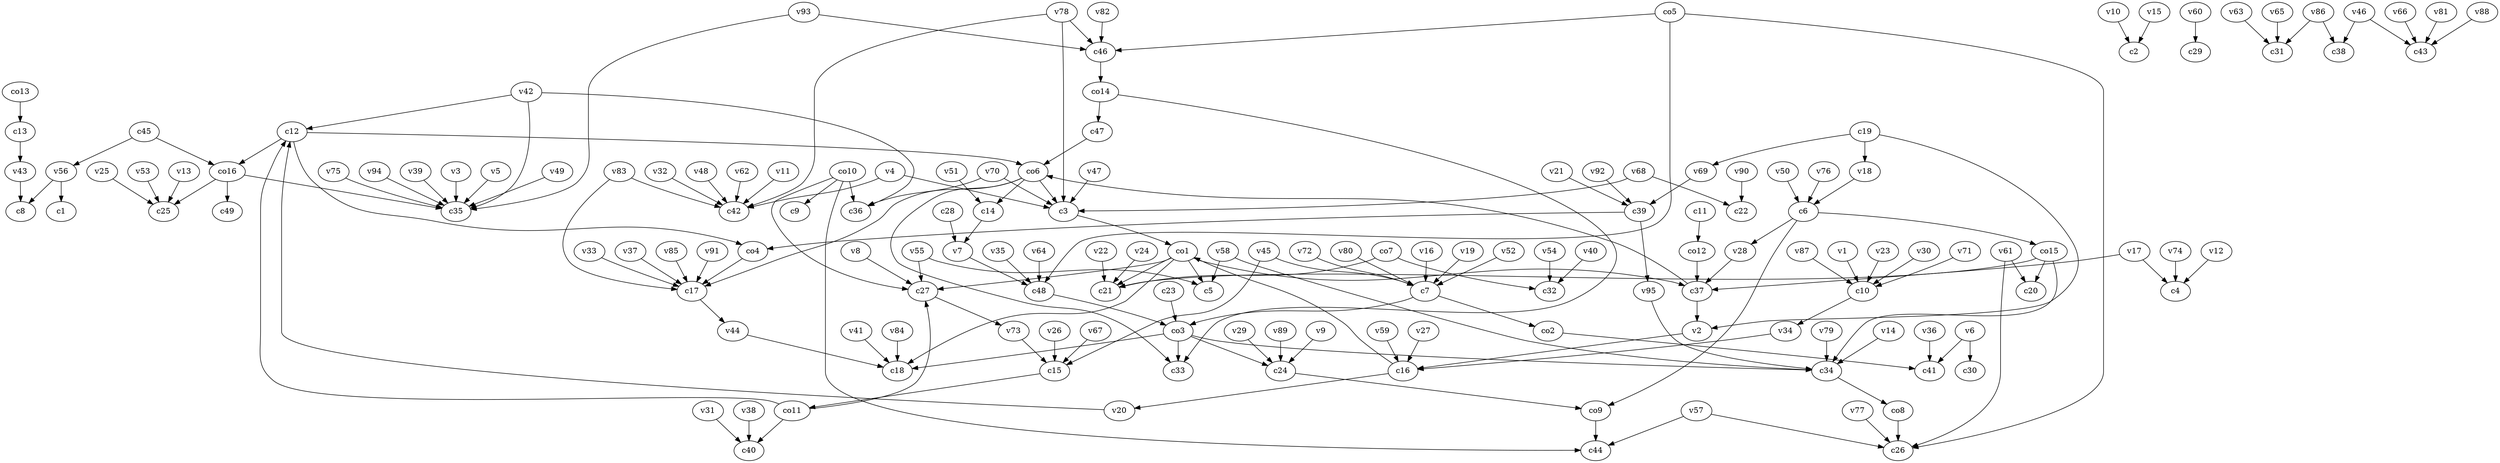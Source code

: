 strict digraph  {
c1;
c2;
c3;
c4;
c5;
c6;
c7;
c8;
c9;
c10;
c11;
c12;
c13;
c14;
c15;
c16;
c17;
c18;
c19;
c20;
c21;
c22;
c23;
c24;
c25;
c26;
c27;
c28;
c29;
c30;
c31;
c32;
c33;
c34;
c35;
c36;
c37;
c38;
c39;
c40;
c41;
c42;
c43;
c44;
c45;
c46;
c47;
c48;
c49;
v1;
v2;
v3;
v4;
v5;
v6;
v7;
v8;
v9;
v10;
v11;
v12;
v13;
v14;
v15;
v16;
v17;
v18;
v19;
v20;
v21;
v22;
v23;
v24;
v25;
v26;
v27;
v28;
v29;
v30;
v31;
v32;
v33;
v34;
v35;
v36;
v37;
v38;
v39;
v40;
v41;
v42;
v43;
v44;
v45;
v46;
v47;
v48;
v49;
v50;
v51;
v52;
v53;
v54;
v55;
v56;
v57;
v58;
v59;
v60;
v61;
v62;
v63;
v64;
v65;
v66;
v67;
v68;
v69;
v70;
v71;
v72;
v73;
v74;
v75;
v76;
v77;
v78;
v79;
v80;
v81;
v82;
v83;
v84;
v85;
v86;
v87;
v88;
v89;
v90;
v91;
v92;
v93;
v94;
v95;
co1;
co2;
co3;
co4;
co5;
co6;
co7;
co8;
co9;
co10;
co11;
co12;
co13;
co14;
co15;
co16;
c3 -> co1  [weight=1];
c6 -> v28  [weight=1];
c6 -> co9  [weight=1];
c6 -> co15  [weight=1];
c7 -> co2  [weight=1];
c7 -> co3  [weight=1];
c10 -> v34  [weight=1];
c11 -> co12  [weight=1];
c12 -> co4  [weight=1];
c12 -> co6  [weight=1];
c12 -> co16  [weight=1];
c13 -> v43  [weight=1];
c14 -> v7  [weight=1];
c15 -> co11  [weight=1];
c16 -> v20  [weight=1];
c16 -> co1  [weight=1];
c17 -> v44  [weight=1];
c19 -> v2  [weight=1];
c19 -> v18  [weight=1];
c19 -> v69  [weight=1];
c23 -> co3  [weight=1];
c24 -> co9  [weight=1];
c27 -> v73  [weight=1];
c28 -> v7  [weight=1];
c34 -> co8  [weight=1];
c37 -> co6  [weight=1];
c37 -> v2  [weight=1];
c39 -> co4  [weight=1];
c39 -> v95  [weight=1];
c45 -> v56  [weight=1];
c45 -> co16  [weight=1];
c46 -> co14  [weight=1];
c47 -> co6  [weight=1];
c48 -> co3  [weight=1];
v1 -> c10  [weight=1];
v2 -> c16  [weight=1];
v3 -> c35  [weight=1];
v4 -> c3  [weight=1];
v4 -> c42  [weight=1];
v5 -> c35  [weight=1];
v6 -> c41  [weight=1];
v6 -> c30  [weight=1];
v7 -> c48  [weight=1];
v8 -> c27  [weight=1];
v9 -> c24  [weight=1];
v10 -> c2  [weight=1];
v11 -> c42  [weight=1];
v12 -> c4  [weight=1];
v13 -> c25  [weight=1];
v14 -> c34  [weight=1];
v15 -> c2  [weight=1];
v16 -> c7  [weight=1];
v17 -> c37  [weight=1];
v17 -> c4  [weight=1];
v18 -> c6  [weight=1];
v19 -> c7  [weight=1];
v20 -> c12  [weight=1];
v21 -> c39  [weight=1];
v22 -> c21  [weight=1];
v23 -> c10  [weight=1];
v24 -> c21  [weight=1];
v25 -> c25  [weight=1];
v26 -> c15  [weight=1];
v27 -> c16  [weight=1];
v28 -> c37  [weight=1];
v29 -> c24  [weight=1];
v30 -> c10  [weight=1];
v31 -> c40  [weight=1];
v32 -> c42  [weight=1];
v33 -> c17  [weight=1];
v34 -> c16  [weight=1];
v35 -> c48  [weight=1];
v36 -> c41  [weight=1];
v37 -> c17  [weight=1];
v38 -> c40  [weight=1];
v39 -> c35  [weight=1];
v40 -> c32  [weight=1];
v41 -> c18  [weight=1];
v42 -> c35  [weight=1];
v42 -> c12  [weight=1];
v42 -> c36  [weight=1];
v43 -> c8  [weight=1];
v44 -> c18  [weight=1];
v45 -> c7  [weight=1];
v45 -> c15  [weight=1];
v46 -> c38  [weight=1];
v46 -> c43  [weight=1];
v47 -> c3  [weight=1];
v48 -> c42  [weight=1];
v49 -> c35  [weight=1];
v50 -> c6  [weight=1];
v51 -> c14  [weight=1];
v52 -> c7  [weight=1];
v53 -> c25  [weight=1];
v54 -> c32  [weight=1];
v55 -> c27  [weight=1];
v55 -> c5  [weight=1];
v56 -> c1  [weight=1];
v56 -> c8  [weight=1];
v57 -> c44  [weight=1];
v57 -> c26  [weight=1];
v58 -> c34  [weight=1];
v58 -> c5  [weight=1];
v59 -> c16  [weight=1];
v60 -> c29  [weight=1];
v61 -> c20  [weight=1];
v61 -> c26  [weight=1];
v62 -> c42  [weight=1];
v63 -> c31  [weight=1];
v64 -> c48  [weight=1];
v65 -> c31  [weight=1];
v66 -> c43  [weight=1];
v67 -> c15  [weight=1];
v68 -> c3  [weight=1];
v68 -> c22  [weight=1];
v69 -> c39  [weight=1];
v70 -> c36  [weight=1];
v70 -> c3  [weight=1];
v71 -> c10  [weight=1];
v72 -> c7  [weight=1];
v73 -> c15  [weight=1];
v74 -> c4  [weight=1];
v75 -> c35  [weight=1];
v76 -> c6  [weight=1];
v77 -> c26  [weight=1];
v78 -> c3  [weight=1];
v78 -> c42  [weight=1];
v78 -> c46  [weight=1];
v79 -> c34  [weight=1];
v80 -> c7  [weight=1];
v81 -> c43  [weight=1];
v82 -> c46  [weight=1];
v83 -> c42  [weight=1];
v83 -> c17  [weight=1];
v84 -> c18  [weight=1];
v85 -> c17  [weight=1];
v86 -> c31  [weight=1];
v86 -> c38  [weight=1];
v87 -> c10  [weight=1];
v88 -> c43  [weight=1];
v89 -> c24  [weight=1];
v90 -> c22  [weight=1];
v91 -> c17  [weight=1];
v92 -> c39  [weight=1];
v93 -> c46  [weight=1];
v93 -> c35  [weight=1];
v94 -> c35  [weight=1];
v95 -> c34  [weight=1];
co1 -> c27  [weight=1];
co1 -> c21  [weight=1];
co1 -> c5  [weight=1];
co1 -> c18  [weight=1];
co1 -> c37  [weight=1];
co2 -> c41  [weight=1];
co3 -> c24  [weight=1];
co3 -> c34  [weight=1];
co3 -> c18  [weight=1];
co3 -> c33  [weight=1];
co4 -> c17  [weight=1];
co5 -> c46  [weight=1];
co5 -> c26  [weight=1];
co5 -> c48  [weight=1];
co6 -> c14  [weight=1];
co6 -> c17  [weight=1];
co6 -> c33  [weight=1];
co6 -> c3  [weight=1];
co7 -> c21  [weight=1];
co7 -> c32  [weight=1];
co8 -> c26  [weight=1];
co9 -> c44  [weight=1];
co10 -> c27  [weight=1];
co10 -> c44  [weight=1];
co10 -> c9  [weight=1];
co10 -> c36  [weight=1];
co11 -> c40  [weight=1];
co11 -> c12  [weight=1];
co11 -> c27  [weight=1];
co12 -> c37  [weight=1];
co13 -> c13  [weight=1];
co14 -> c47  [weight=1];
co14 -> c33  [weight=1];
co15 -> c34  [weight=1];
co15 -> c21  [weight=1];
co15 -> c20  [weight=1];
co16 -> c49  [weight=1];
co16 -> c35  [weight=1];
co16 -> c25  [weight=1];
}
